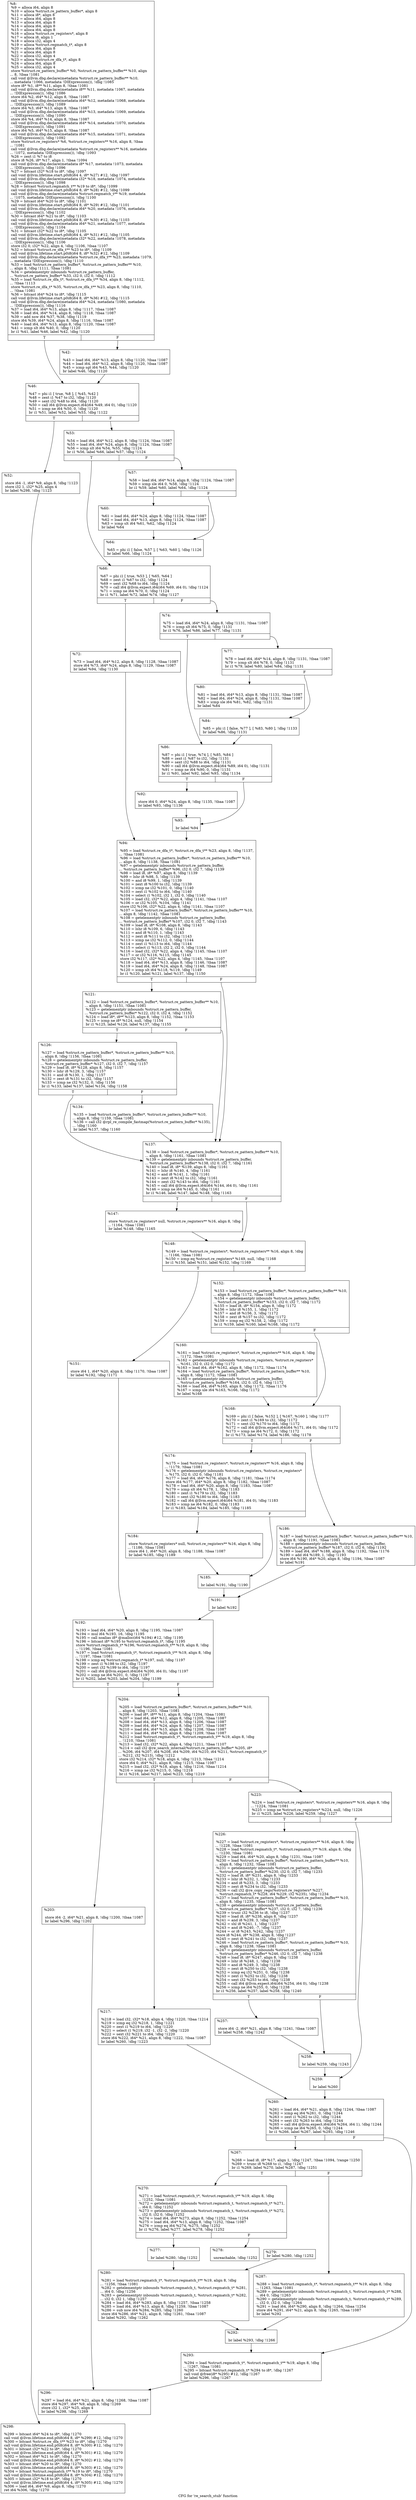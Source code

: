 digraph "CFG for 're_search_stub' function" {
	label="CFG for 're_search_stub' function";

	Node0x103ec00 [shape=record,label="{%8:\l  %9 = alloca i64, align 8\l  %10 = alloca %struct.re_pattern_buffer*, align 8\l  %11 = alloca i8*, align 8\l  %12 = alloca i64, align 8\l  %13 = alloca i64, align 8\l  %14 = alloca i64, align 8\l  %15 = alloca i64, align 8\l  %16 = alloca %struct.re_registers*, align 8\l  %17 = alloca i8, align 1\l  %18 = alloca i32, align 4\l  %19 = alloca %struct.regmatch_t*, align 8\l  %20 = alloca i64, align 8\l  %21 = alloca i64, align 8\l  %22 = alloca i32, align 4\l  %23 = alloca %struct.re_dfa_t*, align 8\l  %24 = alloca i64, align 8\l  %25 = alloca i32, align 4\l  store %struct.re_pattern_buffer* %0, %struct.re_pattern_buffer** %10, align\l... 8, !tbaa !1081\l  call void @llvm.dbg.declare(metadata %struct.re_pattern_buffer** %10,\l... metadata !1066, metadata !DIExpression()), !dbg !1085\l  store i8* %1, i8** %11, align 8, !tbaa !1081\l  call void @llvm.dbg.declare(metadata i8** %11, metadata !1067, metadata\l... !DIExpression()), !dbg !1086\l  store i64 %2, i64* %12, align 8, !tbaa !1087\l  call void @llvm.dbg.declare(metadata i64* %12, metadata !1068, metadata\l... !DIExpression()), !dbg !1089\l  store i64 %3, i64* %13, align 8, !tbaa !1087\l  call void @llvm.dbg.declare(metadata i64* %13, metadata !1069, metadata\l... !DIExpression()), !dbg !1090\l  store i64 %4, i64* %14, align 8, !tbaa !1087\l  call void @llvm.dbg.declare(metadata i64* %14, metadata !1070, metadata\l... !DIExpression()), !dbg !1091\l  store i64 %5, i64* %15, align 8, !tbaa !1087\l  call void @llvm.dbg.declare(metadata i64* %15, metadata !1071, metadata\l... !DIExpression()), !dbg !1092\l  store %struct.re_registers* %6, %struct.re_registers** %16, align 8, !tbaa\l... !1081\l  call void @llvm.dbg.declare(metadata %struct.re_registers** %16, metadata\l... !1072, metadata !DIExpression()), !dbg !1093\l  %26 = zext i1 %7 to i8\l  store i8 %26, i8* %17, align 1, !tbaa !1094\l  call void @llvm.dbg.declare(metadata i8* %17, metadata !1073, metadata\l... !DIExpression()), !dbg !1096\l  %27 = bitcast i32* %18 to i8*, !dbg !1097\l  call void @llvm.lifetime.start.p0i8(i64 4, i8* %27) #12, !dbg !1097\l  call void @llvm.dbg.declare(metadata i32* %18, metadata !1074, metadata\l... !DIExpression()), !dbg !1098\l  %28 = bitcast %struct.regmatch_t** %19 to i8*, !dbg !1099\l  call void @llvm.lifetime.start.p0i8(i64 8, i8* %28) #12, !dbg !1099\l  call void @llvm.dbg.declare(metadata %struct.regmatch_t** %19, metadata\l... !1075, metadata !DIExpression()), !dbg !1100\l  %29 = bitcast i64* %20 to i8*, !dbg !1101\l  call void @llvm.lifetime.start.p0i8(i64 8, i8* %29) #12, !dbg !1101\l  call void @llvm.dbg.declare(metadata i64* %20, metadata !1076, metadata\l... !DIExpression()), !dbg !1102\l  %30 = bitcast i64* %21 to i8*, !dbg !1103\l  call void @llvm.lifetime.start.p0i8(i64 8, i8* %30) #12, !dbg !1103\l  call void @llvm.dbg.declare(metadata i64* %21, metadata !1077, metadata\l... !DIExpression()), !dbg !1104\l  %31 = bitcast i32* %22 to i8*, !dbg !1105\l  call void @llvm.lifetime.start.p0i8(i64 4, i8* %31) #12, !dbg !1105\l  call void @llvm.dbg.declare(metadata i32* %22, metadata !1078, metadata\l... !DIExpression()), !dbg !1106\l  store i32 0, i32* %22, align 4, !dbg !1106, !tbaa !1107\l  %32 = bitcast %struct.re_dfa_t** %23 to i8*, !dbg !1109\l  call void @llvm.lifetime.start.p0i8(i64 8, i8* %32) #12, !dbg !1109\l  call void @llvm.dbg.declare(metadata %struct.re_dfa_t** %23, metadata !1079,\l... metadata !DIExpression()), !dbg !1110\l  %33 = load %struct.re_pattern_buffer*, %struct.re_pattern_buffer** %10,\l... align 8, !dbg !1111, !tbaa !1081\l  %34 = getelementptr inbounds %struct.re_pattern_buffer,\l... %struct.re_pattern_buffer* %33, i32 0, i32 0, !dbg !1112\l  %35 = load %struct.re_dfa_t*, %struct.re_dfa_t** %34, align 8, !dbg !1112,\l... !tbaa !1113\l  store %struct.re_dfa_t* %35, %struct.re_dfa_t** %23, align 8, !dbg !1110,\l... !tbaa !1081\l  %36 = bitcast i64* %24 to i8*, !dbg !1115\l  call void @llvm.lifetime.start.p0i8(i64 8, i8* %36) #12, !dbg !1115\l  call void @llvm.dbg.declare(metadata i64* %24, metadata !1080, metadata\l... !DIExpression()), !dbg !1116\l  %37 = load i64, i64* %13, align 8, !dbg !1117, !tbaa !1087\l  %38 = load i64, i64* %14, align 8, !dbg !1118, !tbaa !1087\l  %39 = add nsw i64 %37, %38, !dbg !1119\l  store i64 %39, i64* %24, align 8, !dbg !1116, !tbaa !1087\l  %40 = load i64, i64* %13, align 8, !dbg !1120, !tbaa !1087\l  %41 = icmp slt i64 %40, 0, !dbg !1120\l  br i1 %41, label %46, label %42, !dbg !1120\l|{<s0>T|<s1>F}}"];
	Node0x103ec00:s0 -> Node0x1040280;
	Node0x103ec00:s1 -> Node0x1040230;
	Node0x1040230 [shape=record,label="{%42:\l\l  %43 = load i64, i64* %13, align 8, !dbg !1120, !tbaa !1087\l  %44 = load i64, i64* %12, align 8, !dbg !1120, !tbaa !1087\l  %45 = icmp sgt i64 %43, %44, !dbg !1120\l  br label %46, !dbg !1120\l}"];
	Node0x1040230 -> Node0x1040280;
	Node0x1040280 [shape=record,label="{%46:\l\l  %47 = phi i1 [ true, %8 ], [ %45, %42 ]\l  %48 = zext i1 %47 to i32, !dbg !1120\l  %49 = sext i32 %48 to i64, !dbg !1120\l  %50 = call i64 @llvm.expect.i64(i64 %49, i64 0), !dbg !1120\l  %51 = icmp ne i64 %50, 0, !dbg !1120\l  br i1 %51, label %52, label %53, !dbg !1122\l|{<s0>T|<s1>F}}"];
	Node0x1040280:s0 -> Node0x10402d0;
	Node0x1040280:s1 -> Node0x1040320;
	Node0x10402d0 [shape=record,label="{%52:\l\l  store i64 -1, i64* %9, align 8, !dbg !1123\l  store i32 1, i32* %25, align 4\l  br label %298, !dbg !1123\l}"];
	Node0x10402d0 -> Node0x1041270;
	Node0x1040320 [shape=record,label="{%53:\l\l  %54 = load i64, i64* %12, align 8, !dbg !1124, !tbaa !1087\l  %55 = load i64, i64* %24, align 8, !dbg !1124, !tbaa !1087\l  %56 = icmp slt i64 %54, %55, !dbg !1124\l  br i1 %56, label %66, label %57, !dbg !1124\l|{<s0>T|<s1>F}}"];
	Node0x1040320:s0 -> Node0x1040460;
	Node0x1040320:s1 -> Node0x1040370;
	Node0x1040370 [shape=record,label="{%57:\l\l  %58 = load i64, i64* %14, align 8, !dbg !1124, !tbaa !1087\l  %59 = icmp sle i64 0, %58, !dbg !1124\l  br i1 %59, label %60, label %64, !dbg !1124\l|{<s0>T|<s1>F}}"];
	Node0x1040370:s0 -> Node0x10403c0;
	Node0x1040370:s1 -> Node0x1040410;
	Node0x10403c0 [shape=record,label="{%60:\l\l  %61 = load i64, i64* %24, align 8, !dbg !1124, !tbaa !1087\l  %62 = load i64, i64* %13, align 8, !dbg !1124, !tbaa !1087\l  %63 = icmp slt i64 %61, %62, !dbg !1124\l  br label %64\l}"];
	Node0x10403c0 -> Node0x1040410;
	Node0x1040410 [shape=record,label="{%64:\l\l  %65 = phi i1 [ false, %57 ], [ %63, %60 ], !dbg !1126\l  br label %66, !dbg !1124\l}"];
	Node0x1040410 -> Node0x1040460;
	Node0x1040460 [shape=record,label="{%66:\l\l  %67 = phi i1 [ true, %53 ], [ %65, %64 ]\l  %68 = zext i1 %67 to i32, !dbg !1124\l  %69 = sext i32 %68 to i64, !dbg !1124\l  %70 = call i64 @llvm.expect.i64(i64 %69, i64 0), !dbg !1124\l  %71 = icmp ne i64 %70, 0, !dbg !1124\l  br i1 %71, label %72, label %74, !dbg !1127\l|{<s0>T|<s1>F}}"];
	Node0x1040460:s0 -> Node0x10404b0;
	Node0x1040460:s1 -> Node0x1040500;
	Node0x10404b0 [shape=record,label="{%72:\l\l  %73 = load i64, i64* %12, align 8, !dbg !1128, !tbaa !1087\l  store i64 %73, i64* %24, align 8, !dbg !1129, !tbaa !1087\l  br label %94, !dbg !1130\l}"];
	Node0x10404b0 -> Node0x1040730;
	Node0x1040500 [shape=record,label="{%74:\l\l  %75 = load i64, i64* %24, align 8, !dbg !1131, !tbaa !1087\l  %76 = icmp slt i64 %75, 0, !dbg !1131\l  br i1 %76, label %86, label %77, !dbg !1131\l|{<s0>T|<s1>F}}"];
	Node0x1040500:s0 -> Node0x1040640;
	Node0x1040500:s1 -> Node0x1040550;
	Node0x1040550 [shape=record,label="{%77:\l\l  %78 = load i64, i64* %14, align 8, !dbg !1131, !tbaa !1087\l  %79 = icmp slt i64 %78, 0, !dbg !1131\l  br i1 %79, label %80, label %84, !dbg !1131\l|{<s0>T|<s1>F}}"];
	Node0x1040550:s0 -> Node0x10405a0;
	Node0x1040550:s1 -> Node0x10405f0;
	Node0x10405a0 [shape=record,label="{%80:\l\l  %81 = load i64, i64* %13, align 8, !dbg !1131, !tbaa !1087\l  %82 = load i64, i64* %24, align 8, !dbg !1131, !tbaa !1087\l  %83 = icmp sle i64 %81, %82, !dbg !1131\l  br label %84\l}"];
	Node0x10405a0 -> Node0x10405f0;
	Node0x10405f0 [shape=record,label="{%84:\l\l  %85 = phi i1 [ false, %77 ], [ %83, %80 ], !dbg !1133\l  br label %86, !dbg !1131\l}"];
	Node0x10405f0 -> Node0x1040640;
	Node0x1040640 [shape=record,label="{%86:\l\l  %87 = phi i1 [ true, %74 ], [ %85, %84 ]\l  %88 = zext i1 %87 to i32, !dbg !1131\l  %89 = sext i32 %88 to i64, !dbg !1131\l  %90 = call i64 @llvm.expect.i64(i64 %89, i64 0), !dbg !1131\l  %91 = icmp ne i64 %90, 0, !dbg !1131\l  br i1 %91, label %92, label %93, !dbg !1134\l|{<s0>T|<s1>F}}"];
	Node0x1040640:s0 -> Node0x1040690;
	Node0x1040640:s1 -> Node0x10406e0;
	Node0x1040690 [shape=record,label="{%92:\l\l  store i64 0, i64* %24, align 8, !dbg !1135, !tbaa !1087\l  br label %93, !dbg !1136\l}"];
	Node0x1040690 -> Node0x10406e0;
	Node0x10406e0 [shape=record,label="{%93:\l\l  br label %94\l}"];
	Node0x10406e0 -> Node0x1040730;
	Node0x1040730 [shape=record,label="{%94:\l\l  %95 = load %struct.re_dfa_t*, %struct.re_dfa_t** %23, align 8, !dbg !1137,\l... !tbaa !1081\l  %96 = load %struct.re_pattern_buffer*, %struct.re_pattern_buffer** %10,\l... align 8, !dbg !1138, !tbaa !1081\l  %97 = getelementptr inbounds %struct.re_pattern_buffer,\l... %struct.re_pattern_buffer* %96, i32 0, i32 7, !dbg !1139\l  %98 = load i8, i8* %97, align 8, !dbg !1139\l  %99 = lshr i8 %98, 5, !dbg !1139\l  %100 = and i8 %99, 1, !dbg !1139\l  %101 = zext i8 %100 to i32, !dbg !1139\l  %102 = icmp ne i32 %101, 0, !dbg !1140\l  %103 = zext i1 %102 to i64, !dbg !1140\l  %104 = select i1 %102, i32 1, i32 0, !dbg !1140\l  %105 = load i32, i32* %22, align 4, !dbg !1141, !tbaa !1107\l  %106 = or i32 %105, %104, !dbg !1141\l  store i32 %106, i32* %22, align 4, !dbg !1141, !tbaa !1107\l  %107 = load %struct.re_pattern_buffer*, %struct.re_pattern_buffer** %10,\l... align 8, !dbg !1142, !tbaa !1081\l  %108 = getelementptr inbounds %struct.re_pattern_buffer,\l... %struct.re_pattern_buffer* %107, i32 0, i32 7, !dbg !1143\l  %109 = load i8, i8* %108, align 8, !dbg !1143\l  %110 = lshr i8 %109, 6, !dbg !1143\l  %111 = and i8 %110, 1, !dbg !1143\l  %112 = zext i8 %111 to i32, !dbg !1143\l  %113 = icmp ne i32 %112, 0, !dbg !1144\l  %114 = zext i1 %113 to i64, !dbg !1144\l  %115 = select i1 %113, i32 2, i32 0, !dbg !1144\l  %116 = load i32, i32* %22, align 4, !dbg !1145, !tbaa !1107\l  %117 = or i32 %116, %115, !dbg !1145\l  store i32 %117, i32* %22, align 4, !dbg !1145, !tbaa !1107\l  %118 = load i64, i64* %13, align 8, !dbg !1146, !tbaa !1087\l  %119 = load i64, i64* %24, align 8, !dbg !1148, !tbaa !1087\l  %120 = icmp slt i64 %118, %119, !dbg !1149\l  br i1 %120, label %121, label %137, !dbg !1150\l|{<s0>T|<s1>F}}"];
	Node0x1040730:s0 -> Node0x1040780;
	Node0x1040730:s1 -> Node0x1040870;
	Node0x1040780 [shape=record,label="{%121:\l\l  %122 = load %struct.re_pattern_buffer*, %struct.re_pattern_buffer** %10,\l... align 8, !dbg !1151, !tbaa !1081\l  %123 = getelementptr inbounds %struct.re_pattern_buffer,\l... %struct.re_pattern_buffer* %122, i32 0, i32 4, !dbg !1152\l  %124 = load i8*, i8** %123, align 8, !dbg !1152, !tbaa !1153\l  %125 = icmp ne i8* %124, null, !dbg !1154\l  br i1 %125, label %126, label %137, !dbg !1155\l|{<s0>T|<s1>F}}"];
	Node0x1040780:s0 -> Node0x10407d0;
	Node0x1040780:s1 -> Node0x1040870;
	Node0x10407d0 [shape=record,label="{%126:\l\l  %127 = load %struct.re_pattern_buffer*, %struct.re_pattern_buffer** %10,\l... align 8, !dbg !1156, !tbaa !1081\l  %128 = getelementptr inbounds %struct.re_pattern_buffer,\l... %struct.re_pattern_buffer* %127, i32 0, i32 7, !dbg !1157\l  %129 = load i8, i8* %128, align 8, !dbg !1157\l  %130 = lshr i8 %129, 3, !dbg !1157\l  %131 = and i8 %130, 1, !dbg !1157\l  %132 = zext i8 %131 to i32, !dbg !1157\l  %133 = icmp ne i32 %132, 0, !dbg !1156\l  br i1 %133, label %137, label %134, !dbg !1158\l|{<s0>T|<s1>F}}"];
	Node0x10407d0:s0 -> Node0x1040870;
	Node0x10407d0:s1 -> Node0x1040820;
	Node0x1040820 [shape=record,label="{%134:\l\l  %135 = load %struct.re_pattern_buffer*, %struct.re_pattern_buffer** %10,\l... align 8, !dbg !1159, !tbaa !1081\l  %136 = call i32 @rpl_re_compile_fastmap(%struct.re_pattern_buffer* %135),\l... !dbg !1160\l  br label %137, !dbg !1160\l}"];
	Node0x1040820 -> Node0x1040870;
	Node0x1040870 [shape=record,label="{%137:\l\l  %138 = load %struct.re_pattern_buffer*, %struct.re_pattern_buffer** %10,\l... align 8, !dbg !1161, !tbaa !1081\l  %139 = getelementptr inbounds %struct.re_pattern_buffer,\l... %struct.re_pattern_buffer* %138, i32 0, i32 7, !dbg !1161\l  %140 = load i8, i8* %139, align 8, !dbg !1161\l  %141 = lshr i8 %140, 4, !dbg !1161\l  %142 = and i8 %141, 1, !dbg !1161\l  %143 = zext i8 %142 to i32, !dbg !1161\l  %144 = zext i32 %143 to i64, !dbg !1161\l  %145 = call i64 @llvm.expect.i64(i64 %144, i64 0), !dbg !1161\l  %146 = icmp ne i64 %145, 0, !dbg !1161\l  br i1 %146, label %147, label %148, !dbg !1163\l|{<s0>T|<s1>F}}"];
	Node0x1040870:s0 -> Node0x10408c0;
	Node0x1040870:s1 -> Node0x1040910;
	Node0x10408c0 [shape=record,label="{%147:\l\l  store %struct.re_registers* null, %struct.re_registers** %16, align 8, !dbg\l... !1164, !tbaa !1081\l  br label %148, !dbg !1165\l}"];
	Node0x10408c0 -> Node0x1040910;
	Node0x1040910 [shape=record,label="{%148:\l\l  %149 = load %struct.re_registers*, %struct.re_registers** %16, align 8, !dbg\l... !1166, !tbaa !1081\l  %150 = icmp eq %struct.re_registers* %149, null, !dbg !1168\l  br i1 %150, label %151, label %152, !dbg !1169\l|{<s0>T|<s1>F}}"];
	Node0x1040910:s0 -> Node0x1040960;
	Node0x1040910:s1 -> Node0x10409b0;
	Node0x1040960 [shape=record,label="{%151:\l\l  store i64 1, i64* %20, align 8, !dbg !1170, !tbaa !1087\l  br label %192, !dbg !1171\l}"];
	Node0x1040960 -> Node0x1040c30;
	Node0x10409b0 [shape=record,label="{%152:\l\l  %153 = load %struct.re_pattern_buffer*, %struct.re_pattern_buffer** %10,\l... align 8, !dbg !1172, !tbaa !1081\l  %154 = getelementptr inbounds %struct.re_pattern_buffer,\l... %struct.re_pattern_buffer* %153, i32 0, i32 7, !dbg !1172\l  %155 = load i8, i8* %154, align 8, !dbg !1172\l  %156 = lshr i8 %155, 1, !dbg !1172\l  %157 = and i8 %156, 3, !dbg !1172\l  %158 = zext i8 %157 to i32, !dbg !1172\l  %159 = icmp eq i32 %158, 2, !dbg !1172\l  br i1 %159, label %160, label %168, !dbg !1172\l|{<s0>T|<s1>F}}"];
	Node0x10409b0:s0 -> Node0x1040a00;
	Node0x10409b0:s1 -> Node0x1040a50;
	Node0x1040a00 [shape=record,label="{%160:\l\l  %161 = load %struct.re_registers*, %struct.re_registers** %16, align 8, !dbg\l... !1172, !tbaa !1081\l  %162 = getelementptr inbounds %struct.re_registers, %struct.re_registers*\l... %161, i32 0, i32 0, !dbg !1172\l  %163 = load i64, i64* %162, align 8, !dbg !1172, !tbaa !1174\l  %164 = load %struct.re_pattern_buffer*, %struct.re_pattern_buffer** %10,\l... align 8, !dbg !1172, !tbaa !1081\l  %165 = getelementptr inbounds %struct.re_pattern_buffer,\l... %struct.re_pattern_buffer* %164, i32 0, i32 6, !dbg !1172\l  %166 = load i64, i64* %165, align 8, !dbg !1172, !tbaa !1176\l  %167 = icmp ule i64 %163, %166, !dbg !1172\l  br label %168\l}"];
	Node0x1040a00 -> Node0x1040a50;
	Node0x1040a50 [shape=record,label="{%168:\l\l  %169 = phi i1 [ false, %152 ], [ %167, %160 ], !dbg !1177\l  %170 = zext i1 %169 to i32, !dbg !1172\l  %171 = sext i32 %170 to i64, !dbg !1172\l  %172 = call i64 @llvm.expect.i64(i64 %171, i64 0), !dbg !1172\l  %173 = icmp ne i64 %172, 0, !dbg !1172\l  br i1 %173, label %174, label %186, !dbg !1178\l|{<s0>T|<s1>F}}"];
	Node0x1040a50:s0 -> Node0x1040aa0;
	Node0x1040a50:s1 -> Node0x1040b90;
	Node0x1040aa0 [shape=record,label="{%174:\l\l  %175 = load %struct.re_registers*, %struct.re_registers** %16, align 8, !dbg\l... !1179, !tbaa !1081\l  %176 = getelementptr inbounds %struct.re_registers, %struct.re_registers*\l... %175, i32 0, i32 0, !dbg !1181\l  %177 = load i64, i64* %176, align 8, !dbg !1181, !tbaa !1174\l  store i64 %177, i64* %20, align 8, !dbg !1182, !tbaa !1087\l  %178 = load i64, i64* %20, align 8, !dbg !1183, !tbaa !1087\l  %179 = icmp slt i64 %178, 1, !dbg !1183\l  %180 = zext i1 %179 to i32, !dbg !1183\l  %181 = sext i32 %180 to i64, !dbg !1183\l  %182 = call i64 @llvm.expect.i64(i64 %181, i64 0), !dbg !1183\l  %183 = icmp ne i64 %182, 0, !dbg !1183\l  br i1 %183, label %184, label %185, !dbg !1185\l|{<s0>T|<s1>F}}"];
	Node0x1040aa0:s0 -> Node0x1040af0;
	Node0x1040aa0:s1 -> Node0x1040b40;
	Node0x1040af0 [shape=record,label="{%184:\l\l  store %struct.re_registers* null, %struct.re_registers** %16, align 8, !dbg\l... !1186, !tbaa !1081\l  store i64 1, i64* %20, align 8, !dbg !1188, !tbaa !1087\l  br label %185, !dbg !1189\l}"];
	Node0x1040af0 -> Node0x1040b40;
	Node0x1040b40 [shape=record,label="{%185:\l\l  br label %191, !dbg !1190\l}"];
	Node0x1040b40 -> Node0x1040be0;
	Node0x1040b90 [shape=record,label="{%186:\l\l  %187 = load %struct.re_pattern_buffer*, %struct.re_pattern_buffer** %10,\l... align 8, !dbg !1191, !tbaa !1081\l  %188 = getelementptr inbounds %struct.re_pattern_buffer,\l... %struct.re_pattern_buffer* %187, i32 0, i32 6, !dbg !1192\l  %189 = load i64, i64* %188, align 8, !dbg !1192, !tbaa !1176\l  %190 = add i64 %189, 1, !dbg !1193\l  store i64 %190, i64* %20, align 8, !dbg !1194, !tbaa !1087\l  br label %191\l}"];
	Node0x1040b90 -> Node0x1040be0;
	Node0x1040be0 [shape=record,label="{%191:\l\l  br label %192\l}"];
	Node0x1040be0 -> Node0x1040c30;
	Node0x1040c30 [shape=record,label="{%192:\l\l  %193 = load i64, i64* %20, align 8, !dbg !1195, !tbaa !1087\l  %194 = mul i64 %193, 16, !dbg !1195\l  %195 = call noalias i8* @malloc(i64 %194) #12, !dbg !1195\l  %196 = bitcast i8* %195 to %struct.regmatch_t*, !dbg !1195\l  store %struct.regmatch_t* %196, %struct.regmatch_t** %19, align 8, !dbg\l... !1196, !tbaa !1081\l  %197 = load %struct.regmatch_t*, %struct.regmatch_t** %19, align 8, !dbg\l... !1197, !tbaa !1081\l  %198 = icmp eq %struct.regmatch_t* %197, null, !dbg !1197\l  %199 = zext i1 %198 to i32, !dbg !1197\l  %200 = sext i32 %199 to i64, !dbg !1197\l  %201 = call i64 @llvm.expect.i64(i64 %200, i64 0), !dbg !1197\l  %202 = icmp ne i64 %201, 0, !dbg !1197\l  br i1 %202, label %203, label %204, !dbg !1199\l|{<s0>T|<s1>F}}"];
	Node0x1040c30:s0 -> Node0x1040c80;
	Node0x1040c30:s1 -> Node0x1040cd0;
	Node0x1040c80 [shape=record,label="{%203:\l\l  store i64 -2, i64* %21, align 8, !dbg !1200, !tbaa !1087\l  br label %296, !dbg !1202\l}"];
	Node0x1040c80 -> Node0x1041220;
	Node0x1040cd0 [shape=record,label="{%204:\l\l  %205 = load %struct.re_pattern_buffer*, %struct.re_pattern_buffer** %10,\l... align 8, !dbg !1203, !tbaa !1081\l  %206 = load i8*, i8** %11, align 8, !dbg !1204, !tbaa !1081\l  %207 = load i64, i64* %12, align 8, !dbg !1205, !tbaa !1087\l  %208 = load i64, i64* %13, align 8, !dbg !1206, !tbaa !1087\l  %209 = load i64, i64* %24, align 8, !dbg !1207, !tbaa !1087\l  %210 = load i64, i64* %15, align 8, !dbg !1208, !tbaa !1087\l  %211 = load i64, i64* %20, align 8, !dbg !1209, !tbaa !1087\l  %212 = load %struct.regmatch_t*, %struct.regmatch_t** %19, align 8, !dbg\l... !1210, !tbaa !1081\l  %213 = load i32, i32* %22, align 4, !dbg !1211, !tbaa !1107\l  %214 = call i32 @re_search_internal(%struct.re_pattern_buffer* %205, i8*\l... %206, i64 %207, i64 %208, i64 %209, i64 %210, i64 %211, %struct.regmatch_t*\l... %212, i32 %213), !dbg !1212\l  store i32 %214, i32* %18, align 4, !dbg !1213, !tbaa !1214\l  store i64 0, i64* %21, align 8, !dbg !1215, !tbaa !1087\l  %215 = load i32, i32* %18, align 4, !dbg !1216, !tbaa !1214\l  %216 = icmp ne i32 %215, 0, !dbg !1218\l  br i1 %216, label %217, label %223, !dbg !1219\l|{<s0>T|<s1>F}}"];
	Node0x1040cd0:s0 -> Node0x1040d20;
	Node0x1040cd0:s1 -> Node0x1040d70;
	Node0x1040d20 [shape=record,label="{%217:\l\l  %218 = load i32, i32* %18, align 4, !dbg !1220, !tbaa !1214\l  %219 = icmp eq i32 %218, 1, !dbg !1221\l  %220 = zext i1 %219 to i64, !dbg !1220\l  %221 = select i1 %219, i32 -1, i32 -2, !dbg !1220\l  %222 = sext i32 %221 to i64, !dbg !1220\l  store i64 %222, i64* %21, align 8, !dbg !1222, !tbaa !1087\l  br label %260, !dbg !1223\l}"];
	Node0x1040d20 -> Node0x1040f00;
	Node0x1040d70 [shape=record,label="{%223:\l\l  %224 = load %struct.re_registers*, %struct.re_registers** %16, align 8, !dbg\l... !1224, !tbaa !1081\l  %225 = icmp ne %struct.re_registers* %224, null, !dbg !1226\l  br i1 %225, label %226, label %259, !dbg !1227\l|{<s0>T|<s1>F}}"];
	Node0x1040d70:s0 -> Node0x1040dc0;
	Node0x1040d70:s1 -> Node0x1040eb0;
	Node0x1040dc0 [shape=record,label="{%226:\l\l  %227 = load %struct.re_registers*, %struct.re_registers** %16, align 8, !dbg\l... !1228, !tbaa !1081\l  %228 = load %struct.regmatch_t*, %struct.regmatch_t** %19, align 8, !dbg\l... !1230, !tbaa !1081\l  %229 = load i64, i64* %20, align 8, !dbg !1231, !tbaa !1087\l  %230 = load %struct.re_pattern_buffer*, %struct.re_pattern_buffer** %10,\l... align 8, !dbg !1232, !tbaa !1081\l  %231 = getelementptr inbounds %struct.re_pattern_buffer,\l... %struct.re_pattern_buffer* %230, i32 0, i32 7, !dbg !1233\l  %232 = load i8, i8* %231, align 8, !dbg !1233\l  %233 = lshr i8 %232, 1, !dbg !1233\l  %234 = and i8 %233, 3, !dbg !1233\l  %235 = zext i8 %234 to i32, !dbg !1233\l  %236 = call i32 @re_copy_regs(%struct.re_registers* %227,\l... %struct.regmatch_t* %228, i64 %229, i32 %235), !dbg !1234\l  %237 = load %struct.re_pattern_buffer*, %struct.re_pattern_buffer** %10,\l... align 8, !dbg !1235, !tbaa !1081\l  %238 = getelementptr inbounds %struct.re_pattern_buffer,\l... %struct.re_pattern_buffer* %237, i32 0, i32 7, !dbg !1236\l  %239 = trunc i32 %236 to i8, !dbg !1237\l  %240 = load i8, i8* %238, align 8, !dbg !1237\l  %241 = and i8 %239, 3, !dbg !1237\l  %242 = shl i8 %241, 1, !dbg !1237\l  %243 = and i8 %240, -7, !dbg !1237\l  %244 = or i8 %243, %242, !dbg !1237\l  store i8 %244, i8* %238, align 8, !dbg !1237\l  %245 = zext i8 %241 to i32, !dbg !1237\l  %246 = load %struct.re_pattern_buffer*, %struct.re_pattern_buffer** %10,\l... align 8, !dbg !1238, !tbaa !1081\l  %247 = getelementptr inbounds %struct.re_pattern_buffer,\l... %struct.re_pattern_buffer* %246, i32 0, i32 7, !dbg !1238\l  %248 = load i8, i8* %247, align 8, !dbg !1238\l  %249 = lshr i8 %248, 1, !dbg !1238\l  %250 = and i8 %249, 3, !dbg !1238\l  %251 = zext i8 %250 to i32, !dbg !1238\l  %252 = icmp eq i32 %251, 0, !dbg !1238\l  %253 = zext i1 %252 to i32, !dbg !1238\l  %254 = sext i32 %253 to i64, !dbg !1238\l  %255 = call i64 @llvm.expect.i64(i64 %254, i64 0), !dbg !1238\l  %256 = icmp ne i64 %255, 0, !dbg !1238\l  br i1 %256, label %257, label %258, !dbg !1240\l|{<s0>T|<s1>F}}"];
	Node0x1040dc0:s0 -> Node0x1040e10;
	Node0x1040dc0:s1 -> Node0x1040e60;
	Node0x1040e10 [shape=record,label="{%257:\l\l  store i64 -2, i64* %21, align 8, !dbg !1241, !tbaa !1087\l  br label %258, !dbg !1242\l}"];
	Node0x1040e10 -> Node0x1040e60;
	Node0x1040e60 [shape=record,label="{%258:\l\l  br label %259, !dbg !1243\l}"];
	Node0x1040e60 -> Node0x1040eb0;
	Node0x1040eb0 [shape=record,label="{%259:\l\l  br label %260\l}"];
	Node0x1040eb0 -> Node0x1040f00;
	Node0x1040f00 [shape=record,label="{%260:\l\l  %261 = load i64, i64* %21, align 8, !dbg !1244, !tbaa !1087\l  %262 = icmp eq i64 %261, 0, !dbg !1244\l  %263 = zext i1 %262 to i32, !dbg !1244\l  %264 = sext i32 %263 to i64, !dbg !1244\l  %265 = call i64 @llvm.expect.i64(i64 %264, i64 1), !dbg !1244\l  %266 = icmp ne i64 %265, 0, !dbg !1244\l  br i1 %266, label %267, label %293, !dbg !1246\l|{<s0>T|<s1>F}}"];
	Node0x1040f00:s0 -> Node0x1040f50;
	Node0x1040f00:s1 -> Node0x10411d0;
	Node0x1040f50 [shape=record,label="{%267:\l\l  %268 = load i8, i8* %17, align 1, !dbg !1247, !tbaa !1094, !range !1250\l  %269 = trunc i8 %268 to i1, !dbg !1247\l  br i1 %269, label %270, label %287, !dbg !1251\l|{<s0>T|<s1>F}}"];
	Node0x1040f50:s0 -> Node0x1040fa0;
	Node0x1040f50:s1 -> Node0x1041130;
	Node0x1040fa0 [shape=record,label="{%270:\l\l  %271 = load %struct.regmatch_t*, %struct.regmatch_t** %19, align 8, !dbg\l... !1252, !tbaa !1081\l  %272 = getelementptr inbounds %struct.regmatch_t, %struct.regmatch_t* %271,\l... i64 0, !dbg !1252\l  %273 = getelementptr inbounds %struct.regmatch_t, %struct.regmatch_t* %272,\l... i32 0, i32 0, !dbg !1252\l  %274 = load i64, i64* %273, align 8, !dbg !1252, !tbaa !1254\l  %275 = load i64, i64* %13, align 8, !dbg !1252, !tbaa !1087\l  %276 = icmp eq i64 %274, %275, !dbg !1252\l  br i1 %276, label %277, label %278, !dbg !1252\l|{<s0>T|<s1>F}}"];
	Node0x1040fa0:s0 -> Node0x1040ff0;
	Node0x1040fa0:s1 -> Node0x1041040;
	Node0x1040ff0 [shape=record,label="{%277:\l\l  br label %280, !dbg !1252\l}"];
	Node0x1040ff0 -> Node0x10410e0;
	Node0x1041040 [shape=record,label="{%278:\l\l  unreachable, !dbg !1252\l}"];
	Node0x1041090 [shape=record,label="{%279:                                                  \l  br label %280, !dbg !1252\l}"];
	Node0x1041090 -> Node0x10410e0;
	Node0x10410e0 [shape=record,label="{%280:\l\l  %281 = load %struct.regmatch_t*, %struct.regmatch_t** %19, align 8, !dbg\l... !1256, !tbaa !1081\l  %282 = getelementptr inbounds %struct.regmatch_t, %struct.regmatch_t* %281,\l... i64 0, !dbg !1256\l  %283 = getelementptr inbounds %struct.regmatch_t, %struct.regmatch_t* %282,\l... i32 0, i32 1, !dbg !1257\l  %284 = load i64, i64* %283, align 8, !dbg !1257, !tbaa !1258\l  %285 = load i64, i64* %13, align 8, !dbg !1259, !tbaa !1087\l  %286 = sub nsw i64 %284, %285, !dbg !1260\l  store i64 %286, i64* %21, align 8, !dbg !1261, !tbaa !1087\l  br label %292, !dbg !1262\l}"];
	Node0x10410e0 -> Node0x1041180;
	Node0x1041130 [shape=record,label="{%287:\l\l  %288 = load %struct.regmatch_t*, %struct.regmatch_t** %19, align 8, !dbg\l... !1263, !tbaa !1081\l  %289 = getelementptr inbounds %struct.regmatch_t, %struct.regmatch_t* %288,\l... i64 0, !dbg !1263\l  %290 = getelementptr inbounds %struct.regmatch_t, %struct.regmatch_t* %289,\l... i32 0, i32 0, !dbg !1264\l  %291 = load i64, i64* %290, align 8, !dbg !1264, !tbaa !1254\l  store i64 %291, i64* %21, align 8, !dbg !1265, !tbaa !1087\l  br label %292\l}"];
	Node0x1041130 -> Node0x1041180;
	Node0x1041180 [shape=record,label="{%292:\l\l  br label %293, !dbg !1266\l}"];
	Node0x1041180 -> Node0x10411d0;
	Node0x10411d0 [shape=record,label="{%293:\l\l  %294 = load %struct.regmatch_t*, %struct.regmatch_t** %19, align 8, !dbg\l... !1267, !tbaa !1081\l  %295 = bitcast %struct.regmatch_t* %294 to i8*, !dbg !1267\l  call void @free(i8* %295) #12, !dbg !1267\l  br label %296, !dbg !1267\l}"];
	Node0x10411d0 -> Node0x1041220;
	Node0x1041220 [shape=record,label="{%296:\l\l  %297 = load i64, i64* %21, align 8, !dbg !1268, !tbaa !1087\l  store i64 %297, i64* %9, align 8, !dbg !1269\l  store i32 1, i32* %25, align 4\l  br label %298, !dbg !1269\l}"];
	Node0x1041220 -> Node0x1041270;
	Node0x1041270 [shape=record,label="{%298:\l\l  %299 = bitcast i64* %24 to i8*, !dbg !1270\l  call void @llvm.lifetime.end.p0i8(i64 8, i8* %299) #12, !dbg !1270\l  %300 = bitcast %struct.re_dfa_t** %23 to i8*, !dbg !1270\l  call void @llvm.lifetime.end.p0i8(i64 8, i8* %300) #12, !dbg !1270\l  %301 = bitcast i32* %22 to i8*, !dbg !1270\l  call void @llvm.lifetime.end.p0i8(i64 4, i8* %301) #12, !dbg !1270\l  %302 = bitcast i64* %21 to i8*, !dbg !1270\l  call void @llvm.lifetime.end.p0i8(i64 8, i8* %302) #12, !dbg !1270\l  %303 = bitcast i64* %20 to i8*, !dbg !1270\l  call void @llvm.lifetime.end.p0i8(i64 8, i8* %303) #12, !dbg !1270\l  %304 = bitcast %struct.regmatch_t** %19 to i8*, !dbg !1270\l  call void @llvm.lifetime.end.p0i8(i64 8, i8* %304) #12, !dbg !1270\l  %305 = bitcast i32* %18 to i8*, !dbg !1270\l  call void @llvm.lifetime.end.p0i8(i64 4, i8* %305) #12, !dbg !1270\l  %306 = load i64, i64* %9, align 8, !dbg !1270\l  ret i64 %306, !dbg !1270\l}"];
}
